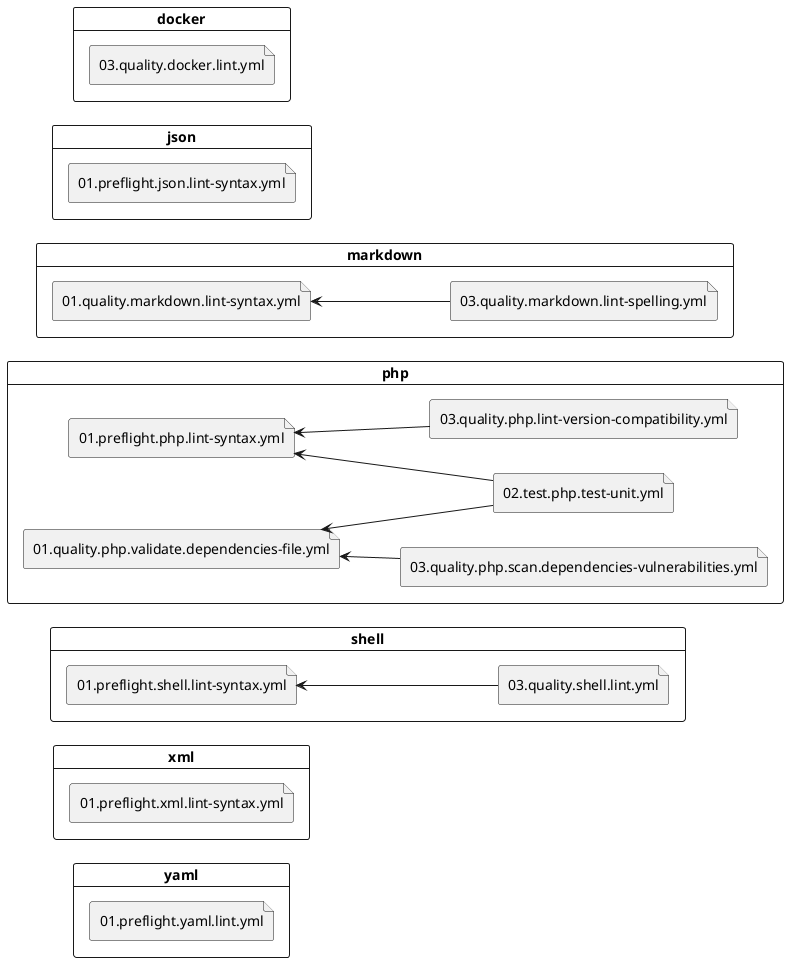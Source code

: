 @startuml

left to right direction

card yaml {
    file "01.preflight.yaml.lint.yml"
}

card xml {
    file "01.preflight.xml.lint-syntax.yml"
}

card shell {
    file "01.preflight.shell.lint-syntax.yml"
    file "03.quality.shell.lint.yml"

    "01.preflight.shell.lint-syntax.yml" <-- "03.quality.shell.lint.yml"
}

card php {
    file "01.preflight.php.lint-syntax.yml"
    file "01.quality.php.validate.dependencies-file.yml"
    file "02.test.php.test-unit.yml"
    file "03.quality.php.scan.dependencies-vulnerabilities.yml"
    file "03.quality.php.lint-version-compatibility.yml"

    "01.preflight.php.lint-syntax.yml" <-- "02.test.php.test-unit.yml"
    "01.preflight.php.lint-syntax.yml" <-- "03.quality.php.lint-version-compatibility.yml"
    "01.quality.php.validate.dependencies-file.yml" <-- "02.test.php.test-unit.yml"
    "01.quality.php.validate.dependencies-file.yml" <-- "03.quality.php.scan.dependencies-vulnerabilities.yml"
}

card markdown {
    file "01.quality.markdown.lint-syntax.yml"
    file "03.quality.markdown.lint-spelling.yml"

    "01.quality.markdown.lint-syntax.yml" <-- "03.quality.markdown.lint-spelling.yml"
}

card json {
    file "01.preflight.json.lint-syntax.yml"
}

card docker {
    file "03.quality.docker.lint.yml"
}
@enduml
